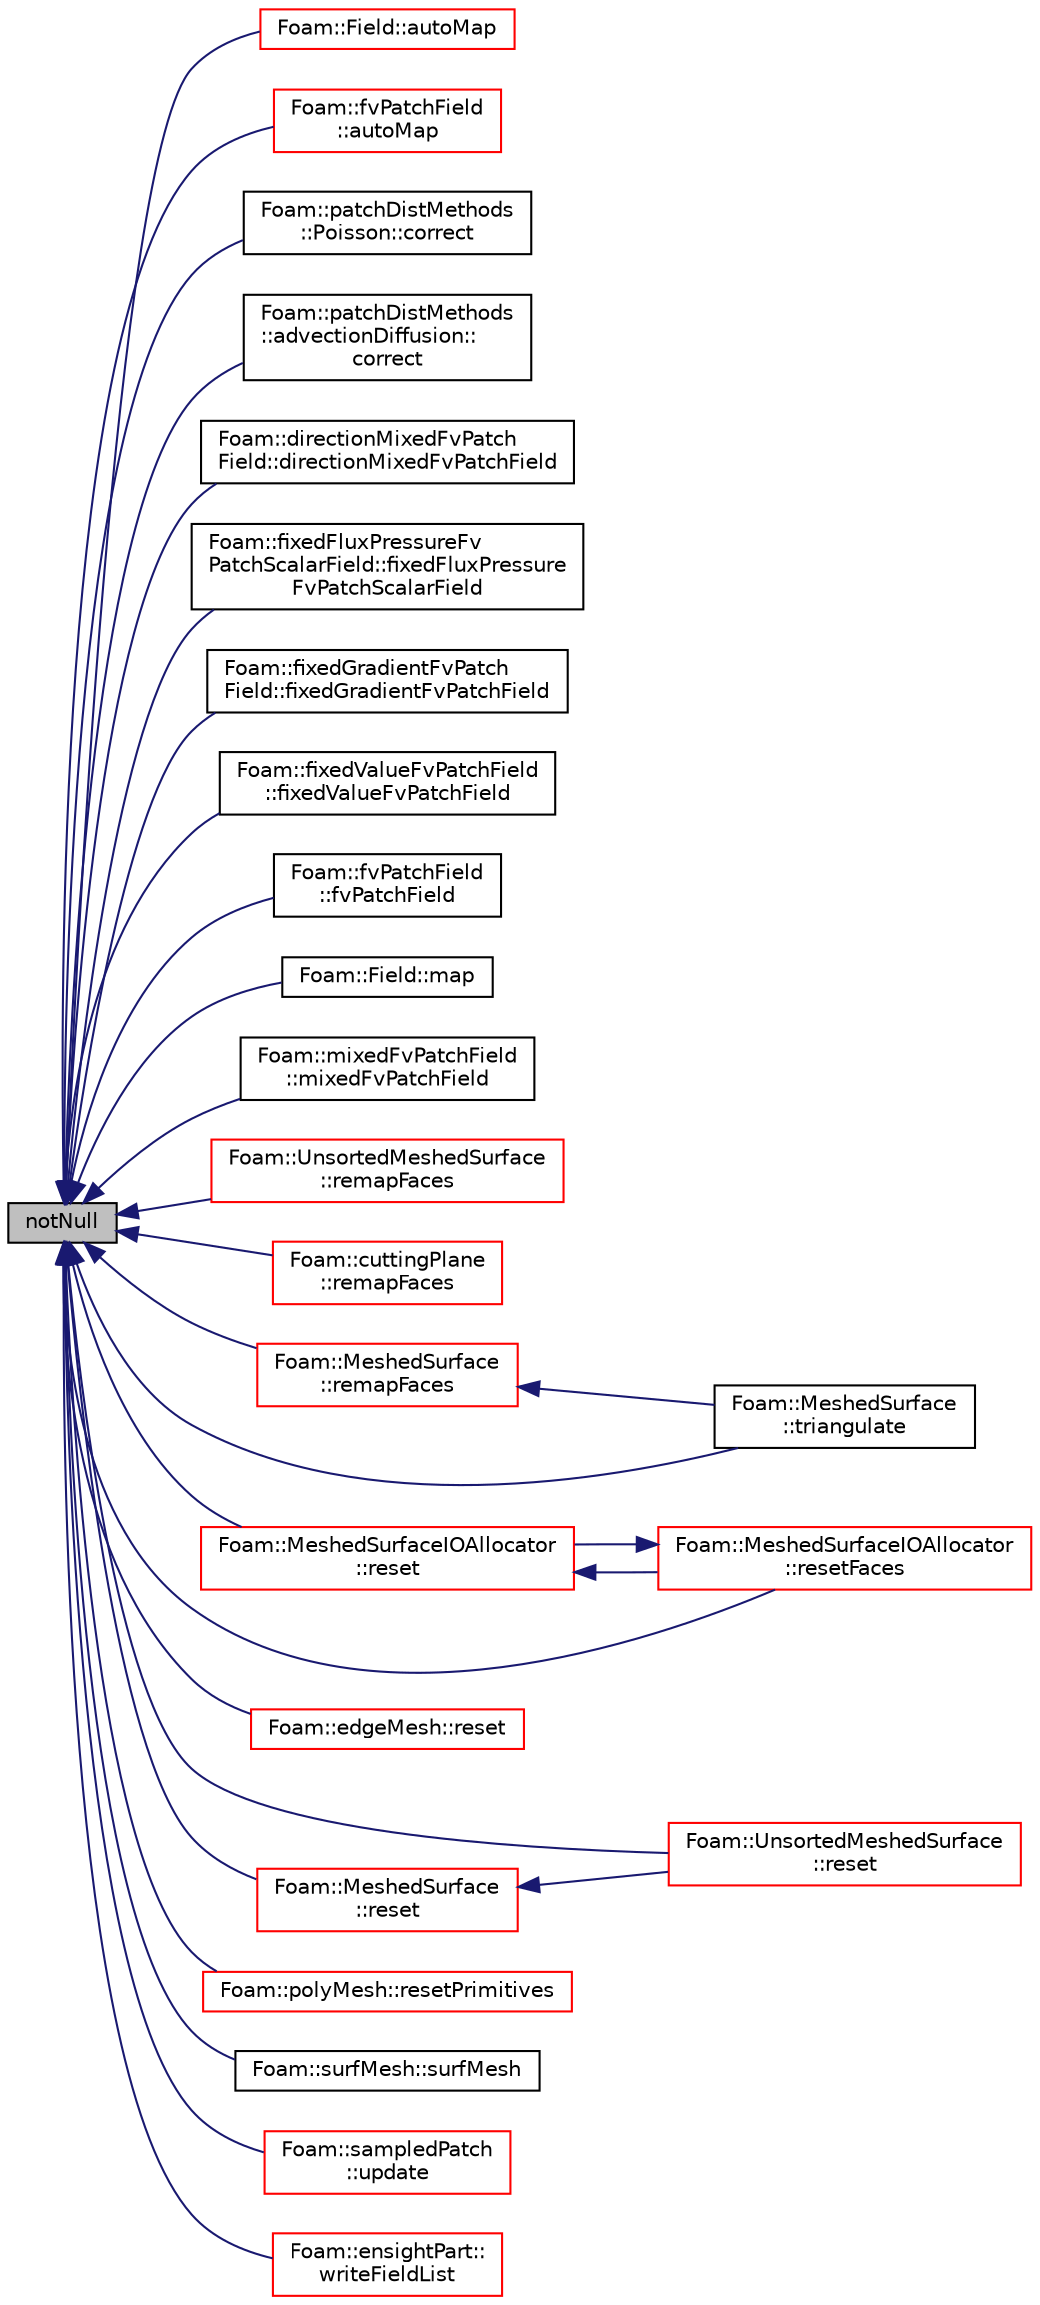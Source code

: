 digraph "notNull"
{
  bgcolor="transparent";
  edge [fontname="Helvetica",fontsize="10",labelfontname="Helvetica",labelfontsize="10"];
  node [fontname="Helvetica",fontsize="10",shape=record];
  rankdir="LR";
  Node1 [label="notNull",height=0.2,width=0.4,color="black", fillcolor="grey75", style="filled", fontcolor="black"];
  Node1 -> Node2 [dir="back",color="midnightblue",fontsize="10",style="solid",fontname="Helvetica"];
  Node2 [label="Foam::Field::autoMap",height=0.2,width=0.4,color="red",URL="$a00765.html#ad0217d852e72a5f1434582bed9e52a43",tooltip="Map from self. "];
  Node1 -> Node3 [dir="back",color="midnightblue",fontsize="10",style="solid",fontname="Helvetica"];
  Node3 [label="Foam::fvPatchField\l::autoMap",height=0.2,width=0.4,color="red",URL="$a00899.html#a0ab0c43ce90d756c88dd81e3d0a9eef5",tooltip="Map (and resize as needed) from self given a mapping object. "];
  Node1 -> Node4 [dir="back",color="midnightblue",fontsize="10",style="solid",fontname="Helvetica"];
  Node4 [label="Foam::patchDistMethods\l::Poisson::correct",height=0.2,width=0.4,color="black",URL="$a01945.html#a612bb420e07dbe61608dafebdebbaf8a",tooltip="Correct the given distance-to-patch and normal-to-patch fields. "];
  Node1 -> Node5 [dir="back",color="midnightblue",fontsize="10",style="solid",fontname="Helvetica"];
  Node5 [label="Foam::patchDistMethods\l::advectionDiffusion::\lcorrect",height=0.2,width=0.4,color="black",URL="$a00032.html#a612bb420e07dbe61608dafebdebbaf8a",tooltip="Correct the given distance-to-patch and normal-to-patch fields. "];
  Node1 -> Node6 [dir="back",color="midnightblue",fontsize="10",style="solid",fontname="Helvetica"];
  Node6 [label="Foam::directionMixedFvPatch\lField::directionMixedFvPatchField",height=0.2,width=0.4,color="black",URL="$a00548.html#ad8ec3d5fbfdb19c5a782a361347e9f25",tooltip="Construct by mapping given directionMixedFvPatchField onto. "];
  Node1 -> Node7 [dir="back",color="midnightblue",fontsize="10",style="solid",fontname="Helvetica"];
  Node7 [label="Foam::fixedFluxPressureFv\lPatchScalarField::fixedFluxPressure\lFvPatchScalarField",height=0.2,width=0.4,color="black",URL="$a00829.html#aa5dc39f916dc4402d91b88d35aa722ca",tooltip="Construct by mapping given fixedFluxPressureFvPatchScalarField onto. "];
  Node1 -> Node8 [dir="back",color="midnightblue",fontsize="10",style="solid",fontname="Helvetica"];
  Node8 [label="Foam::fixedGradientFvPatch\lField::fixedGradientFvPatchField",height=0.2,width=0.4,color="black",URL="$a00830.html#a01cba32f3fd077cc07221d67fefefed7",tooltip="Construct by mapping the given fixedGradientFvPatchField. "];
  Node1 -> Node9 [dir="back",color="midnightblue",fontsize="10",style="solid",fontname="Helvetica"];
  Node9 [label="Foam::fixedValueFvPatchField\l::fixedValueFvPatchField",height=0.2,width=0.4,color="black",URL="$a00849.html#a4f2d833f3fcde3248b62cb8d329593a4",tooltip="Construct by mapping the given fixedValueFvPatchField<Type> "];
  Node1 -> Node10 [dir="back",color="midnightblue",fontsize="10",style="solid",fontname="Helvetica"];
  Node10 [label="Foam::fvPatchField\l::fvPatchField",height=0.2,width=0.4,color="black",URL="$a00899.html#a7c39ecc31bd247d5ee73a46902f520a6",tooltip="Construct by mapping the given fvPatchField onto a new patch. "];
  Node1 -> Node11 [dir="back",color="midnightblue",fontsize="10",style="solid",fontname="Helvetica"];
  Node11 [label="Foam::Field::map",height=0.2,width=0.4,color="black",URL="$a00765.html#aa85587f52f0e87a0343ed209ddb41940",tooltip="Map from the given field. "];
  Node1 -> Node12 [dir="back",color="midnightblue",fontsize="10",style="solid",fontname="Helvetica"];
  Node12 [label="Foam::mixedFvPatchField\l::mixedFvPatchField",height=0.2,width=0.4,color="black",URL="$a01547.html#ac46aaf15153853bcf3ff81bd5c9bcab1",tooltip="Construct by mapping the given mixedFvPatchField onto a new patch. "];
  Node1 -> Node13 [dir="back",color="midnightblue",fontsize="10",style="solid",fontname="Helvetica"];
  Node13 [label="Foam::UnsortedMeshedSurface\l::remapFaces",height=0.2,width=0.4,color="red",URL="$a02857.html#ac15d32161096e3b5c83b0a0dee739b65",tooltip="Set new zones from faceMap. "];
  Node1 -> Node14 [dir="back",color="midnightblue",fontsize="10",style="solid",fontname="Helvetica"];
  Node14 [label="Foam::cuttingPlane\l::remapFaces",height=0.2,width=0.4,color="red",URL="$a00458.html#ac15d32161096e3b5c83b0a0dee739b65",tooltip="Remap action on triangulation or cleanup. "];
  Node1 -> Node15 [dir="back",color="midnightblue",fontsize="10",style="solid",fontname="Helvetica"];
  Node15 [label="Foam::MeshedSurface\l::remapFaces",height=0.2,width=0.4,color="red",URL="$a01497.html#ac15d32161096e3b5c83b0a0dee739b65",tooltip="Set new zones from faceMap. "];
  Node15 -> Node16 [dir="back",color="midnightblue",fontsize="10",style="solid",fontname="Helvetica"];
  Node16 [label="Foam::MeshedSurface\l::triangulate",height=0.2,width=0.4,color="black",URL="$a01497.html#ab8d32c1bc9e030a0f792cce93813f0cc",tooltip="Triangulate in-place, returning the number of triangles added. "];
  Node1 -> Node17 [dir="back",color="midnightblue",fontsize="10",style="solid",fontname="Helvetica"];
  Node17 [label="Foam::MeshedSurfaceIOAllocator\l::reset",height=0.2,width=0.4,color="red",URL="$a01498.html#a842a098d8cca88c47805764884aaff61",tooltip="Reset primitive data (points, faces and zones) "];
  Node17 -> Node18 [dir="back",color="midnightblue",fontsize="10",style="solid",fontname="Helvetica"];
  Node18 [label="Foam::MeshedSurfaceIOAllocator\l::resetFaces",height=0.2,width=0.4,color="red",URL="$a01498.html#ab6b2f2c32db1610eaab84b8ba453d956",tooltip="Reset primitive data (points, faces and zones) "];
  Node18 -> Node17 [dir="back",color="midnightblue",fontsize="10",style="solid",fontname="Helvetica"];
  Node1 -> Node19 [dir="back",color="midnightblue",fontsize="10",style="solid",fontname="Helvetica"];
  Node19 [label="Foam::edgeMesh::reset",height=0.2,width=0.4,color="red",URL="$a00626.html#aae05df3bda82afbcfd4d017d1d6eee50",tooltip="Reset primitive data (points, edges) "];
  Node1 -> Node20 [dir="back",color="midnightblue",fontsize="10",style="solid",fontname="Helvetica"];
  Node20 [label="Foam::UnsortedMeshedSurface\l::reset",height=0.2,width=0.4,color="red",URL="$a02857.html#a00d8623f0c07f750c4be9c5220e2c7e4",tooltip="Transfer components (points, faces, zone ids). "];
  Node1 -> Node21 [dir="back",color="midnightblue",fontsize="10",style="solid",fontname="Helvetica"];
  Node21 [label="Foam::MeshedSurface\l::reset",height=0.2,width=0.4,color="red",URL="$a01497.html#a2842f8772b68328d806d9b0fb8b5e28f",tooltip="Reset primitive data (points, faces and zones) "];
  Node21 -> Node20 [dir="back",color="midnightblue",fontsize="10",style="solid",fontname="Helvetica"];
  Node1 -> Node18 [dir="back",color="midnightblue",fontsize="10",style="solid",fontname="Helvetica"];
  Node1 -> Node22 [dir="back",color="midnightblue",fontsize="10",style="solid",fontname="Helvetica"];
  Node22 [label="Foam::polyMesh::resetPrimitives",height=0.2,width=0.4,color="red",URL="$a01955.html#a60311eae7150c7ce0566c76ca5a65651",tooltip="Reset mesh primitive data. Assumes all patch info correct. "];
  Node1 -> Node23 [dir="back",color="midnightblue",fontsize="10",style="solid",fontname="Helvetica"];
  Node23 [label="Foam::surfMesh::surfMesh",height=0.2,width=0.4,color="black",URL="$a02580.html#a6a0c1268ea59aa421d2c9696e23bf6c3",tooltip="Construct copy/move from MeshedSurface. "];
  Node1 -> Node16 [dir="back",color="midnightblue",fontsize="10",style="solid",fontname="Helvetica"];
  Node1 -> Node24 [dir="back",color="midnightblue",fontsize="10",style="solid",fontname="Helvetica"];
  Node24 [label="Foam::sampledPatch\l::update",height=0.2,width=0.4,color="red",URL="$a02290.html#aa2aac016e2bf7b5bd2b271786c2791aa",tooltip="Update the surface as required. "];
  Node1 -> Node25 [dir="back",color="midnightblue",fontsize="10",style="solid",fontname="Helvetica"];
  Node25 [label="Foam::ensightPart::\lwriteFieldList",height=0.2,width=0.4,color="red",URL="$a00656.html#adf6d13809bc2a419083385da63a9b693",tooltip="Write a scalar field for idList. "];
}
